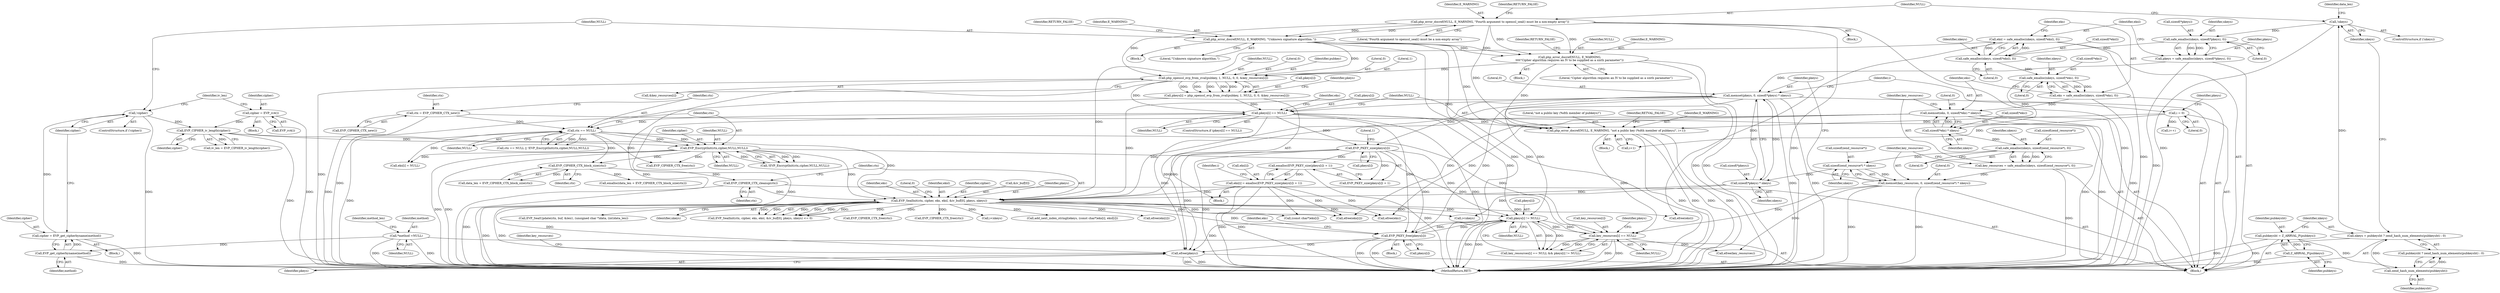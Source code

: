 digraph "0_php_91826a311dd37f4c4e5d605fa7af331e80ddd4c3@pointer" {
"1000533" [label="(Call,efree(pkeys))"];
"1000360" [label="(Call,EVP_SealInit(ctx, cipher, eks, eksl, &iv_buf[0], pkeys, nkeys))"];
"1000355" [label="(Call,EVP_CIPHER_CTX_cleanup(ctx))"];
"1000353" [label="(Call,EVP_CIPHER_CTX_block_size(ctx))"];
"1000333" [label="(Call,ctx == NULL)"];
"1000328" [label="(Call,ctx = EVP_CIPHER_CTX_new())"];
"1000299" [label="(Call,pkeys[i] == NULL)"];
"1000284" [label="(Call,pkeys[i] = php_openssl_evp_from_zval(pubkey, 1, NULL, 0, 0, &key_resources[i]))"];
"1000288" [label="(Call,php_openssl_evp_from_zval(pubkey, 1, NULL, 0, 0, &key_resources[i]))"];
"1000199" [label="(Call,php_error_docref(NULL, E_WARNING, \"Unknown signature algorithm.\"))"];
"1000180" [label="(Call,php_error_docref(NULL, E_WARNING, \"Fourth argument to openssl_seal() must be a non-empty array\"))"];
"1000221" [label="(Call,php_error_docref(NULL, E_WARNING,\n\t\t\t\t\"Cipher algorithm requires an IV to be supplied as a sixth parameter\"))"];
"1000272" [label="(Call,memset(pkeys, 0, sizeof(*pkeys) * nkeys))"];
"1000226" [label="(Call,pkeys = safe_emalloc(nkeys, sizeof(*pkeys), 0))"];
"1000228" [label="(Call,safe_emalloc(nkeys, sizeof(*pkeys), 0))"];
"1000177" [label="(Call,!nkeys)"];
"1000169" [label="(Call,nkeys = pubkeysht ? zend_hash_num_elements(pubkeysht) : 0)"];
"1000173" [label="(Call,zend_hash_num_elements(pubkeysht))"];
"1000165" [label="(Call,pubkeysht = Z_ARRVAL_P(pubkeys))"];
"1000167" [label="(Call,Z_ARRVAL_P(pubkeys))"];
"1000275" [label="(Call,sizeof(*pkeys) * nkeys)"];
"1000268" [label="(Call,sizeof(zend_resource*) * nkeys)"];
"1000260" [label="(Call,safe_emalloc(nkeys, sizeof(zend_resource*), 0))"];
"1000253" [label="(Call,sizeof(*eks) * nkeys)"];
"1000244" [label="(Call,safe_emalloc(nkeys, sizeof(*eks), 0))"];
"1000236" [label="(Call,safe_emalloc(nkeys, sizeof(*eksl), 0))"];
"1000337" [label="(Call,EVP_EncryptInit(ctx,cipher,NULL,NULL))"];
"1000211" [label="(Call,EVP_CIPHER_iv_length(cipher))"];
"1000206" [label="(Call,cipher = EVP_rc4())"];
"1000196" [label="(Call,!cipher)"];
"1000191" [label="(Call,cipher = EVP_get_cipherbyname(method))"];
"1000193" [label="(Call,EVP_get_cipherbyname(method))"];
"1000132" [label="(Call,*method =NULL)"];
"1000250" [label="(Call,memset(eks, 0, sizeof(*eks) * nkeys))"];
"1000242" [label="(Call,eks = safe_emalloc(nkeys, sizeof(*eks), 0))"];
"1000314" [label="(Call,eks[i] = emalloc(EVP_PKEY_size(pkeys[i]) + 1))"];
"1000318" [label="(Call,emalloc(EVP_PKEY_size(pkeys[i]) + 1))"];
"1000320" [label="(Call,EVP_PKEY_size(pkeys[i]))"];
"1000234" [label="(Call,eksl = safe_emalloc(nkeys, sizeof(*eksl), 0))"];
"1000510" [label="(Call,pkeys[i] != NULL)"];
"1000516" [label="(Call,EVP_PKEY_free(pkeys[i]))"];
"1000505" [label="(Call,key_resources[i] == NULL)"];
"1000265" [label="(Call,memset(key_resources, 0, sizeof(zend_resource*) * nkeys))"];
"1000258" [label="(Call,key_resources = safe_emalloc(nkeys, sizeof(zend_resource*), 0))"];
"1000305" [label="(Call,php_error_docref(NULL, E_WARNING, \"not a public key (%dth member of pubkeys)\", i+1))"];
"1000280" [label="(Call,i = 0)"];
"1000166" [label="(Identifier,pubkeysht)"];
"1000293" [label="(Literal,0)"];
"1000272" [label="(Call,memset(pkeys, 0, sizeof(*pkeys) * nkeys))"];
"1000321" [label="(Call,pkeys[i])"];
"1000221" [label="(Call,php_error_docref(NULL, E_WARNING,\n\t\t\t\t\"Cipher algorithm requires an IV to be supplied as a sixth parameter\"))"];
"1000203" [label="(Identifier,RETURN_FALSE)"];
"1000242" [label="(Call,eks = safe_emalloc(nkeys, sizeof(*eks), 0))"];
"1000343" [label="(Call,EVP_CIPHER_CTX_free(ctx))"];
"1000168" [label="(Identifier,pubkeys)"];
"1000246" [label="(Call,sizeof(*eks))"];
"1000304" [label="(Block,)"];
"1000262" [label="(Call,sizeof(zend_resource*))"];
"1000356" [label="(Identifier,ctx)"];
"1000290" [label="(Literal,1)"];
"1000192" [label="(Identifier,cipher)"];
"1000522" [label="(Identifier,eks)"];
"1000374" [label="(Call,EVP_SealUpdate(ctx, buf, &len1, (unsigned char *)data, (int)data_len))"];
"1000194" [label="(Identifier,method)"];
"1000169" [label="(Call,nkeys = pubkeysht ? zend_hash_num_elements(pubkeysht) : 0)"];
"1000170" [label="(Identifier,nkeys)"];
"1000351" [label="(Call,data_len + EVP_CIPHER_CTX_block_size(ctx))"];
"1000238" [label="(Call,sizeof(*eksl))"];
"1000326" [label="(Identifier,i)"];
"1000209" [label="(Call,iv_len = EVP_CIPHER_iv_length(cipher))"];
"1000195" [label="(ControlStructure,if (!cipher))"];
"1000165" [label="(Call,pubkeysht = Z_ARRVAL_P(pubkeys))"];
"1000132" [label="(Call,*method =NULL)"];
"1000510" [label="(Call,pkeys[i] != NULL)"];
"1000252" [label="(Literal,0)"];
"1000178" [label="(Identifier,nkeys)"];
"1000167" [label="(Call,Z_ARRVAL_P(pubkeys))"];
"1000364" [label="(Identifier,eksl)"];
"1000180" [label="(Call,php_error_docref(NULL, E_WARNING, \"Fourth argument to openssl_seal() must be a non-empty array\"))"];
"1000353" [label="(Call,EVP_CIPHER_CTX_block_size(ctx))"];
"1000533" [label="(Call,efree(pkeys))"];
"1000260" [label="(Call,safe_emalloc(nkeys, sizeof(zend_resource*), 0))"];
"1000234" [label="(Call,eksl = safe_emalloc(nkeys, sizeof(*eksl), 0))"];
"1000134" [label="(Identifier,NULL)"];
"1000370" [label="(Identifier,nkeys)"];
"1000362" [label="(Identifier,cipher)"];
"1000307" [label="(Identifier,E_WARNING)"];
"1000191" [label="(Call,cipher = EVP_get_cipherbyname(method))"];
"1000320" [label="(Call,EVP_PKEY_size(pkeys[i]))"];
"1000284" [label="(Call,pkeys[i] = php_openssl_evp_from_zval(pubkey, 1, NULL, 0, 0, &key_resources[i]))"];
"1000226" [label="(Call,pkeys = safe_emalloc(nkeys, sizeof(*pkeys), 0))"];
"1000268" [label="(Call,sizeof(zend_resource*) * nkeys)"];
"1000197" [label="(Identifier,cipher)"];
"1000525" [label="(Call,efree(eks[i]))"];
"1000308" [label="(Literal,\"not a public key (%dth member of pubkeys)\")"];
"1000315" [label="(Call,eks[i])"];
"1000177" [label="(Call,!nkeys)"];
"1000212" [label="(Identifier,cipher)"];
"1000294" [label="(Call,&key_resources[i])"];
"1000291" [label="(Identifier,NULL)"];
"1000251" [label="(Identifier,eks)"];
"1000259" [label="(Identifier,key_resources)"];
"1000208" [label="(Call,EVP_rc4())"];
"1000244" [label="(Call,safe_emalloc(nkeys, sizeof(*eks), 0))"];
"1000220" [label="(Block,)"];
"1000249" [label="(Literal,0)"];
"1000330" [label="(Call,EVP_CIPHER_CTX_new())"];
"1000237" [label="(Identifier,nkeys)"];
"1000261" [label="(Identifier,nkeys)"];
"1000171" [label="(Call,pubkeysht ? zend_hash_num_elements(pubkeysht) : 0)"];
"1000504" [label="(Call,key_resources[i] == NULL && pkeys[i] != NULL)"];
"1000279" [label="(Identifier,nkeys)"];
"1000241" [label="(Literal,0)"];
"1000332" [label="(Call,ctx == NULL || !EVP_EncryptInit(ctx,cipher,NULL,NULL))"];
"1000282" [label="(Literal,0)"];
"1000207" [label="(Identifier,cipher)"];
"1000182" [label="(Identifier,E_WARNING)"];
"1000183" [label="(Literal,\"Fourth argument to openssl_seal() must be a non-empty array\")"];
"1000531" [label="(Call,efree(eksl))"];
"1000361" [label="(Identifier,ctx)"];
"1000200" [label="(Identifier,NULL)"];
"1000264" [label="(Literal,0)"];
"1000184" [label="(Identifier,RETURN_FALSE)"];
"1000257" [label="(Identifier,nkeys)"];
"1000336" [label="(Call,!EVP_EncryptInit(ctx,cipher,NULL,NULL))"];
"1000205" [label="(Block,)"];
"1000245" [label="(Identifier,nkeys)"];
"1000459" [label="(Call,eks[i] = NULL)"];
"1000224" [label="(Literal,\"Cipher algorithm requires an IV to be supplied as a sixth parameter\")"];
"1000292" [label="(Literal,0)"];
"1000340" [label="(Identifier,NULL)"];
"1000186" [label="(Identifier,data_len)"];
"1000365" [label="(Call,&iv_buf[0])"];
"1000497" [label="(Call,i<nkeys)"];
"1000300" [label="(Call,pkeys[i])"];
"1000359" [label="(Call,EVP_SealInit(ctx, cipher, eks, eksl, &iv_buf[0], pkeys, nkeys) <= 0)"];
"1000206" [label="(Call,cipher = EVP_rc4())"];
"1000210" [label="(Identifier,iv_len)"];
"1000354" [label="(Identifier,ctx)"];
"1000299" [label="(Call,pkeys[i] == NULL)"];
"1000335" [label="(Identifier,NULL)"];
"1000514" [label="(Identifier,NULL)"];
"1000137" [label="(Identifier,method_len)"];
"1000309" [label="(Call,i+1)"];
"1000181" [label="(Identifier,NULL)"];
"1000329" [label="(Identifier,ctx)"];
"1000305" [label="(Call,php_error_docref(NULL, E_WARNING, \"not a public key (%dth member of pubkeys)\", i+1))"];
"1000190" [label="(Block,)"];
"1000258" [label="(Call,key_resources = safe_emalloc(nkeys, sizeof(zend_resource*), 0))"];
"1000324" [label="(Literal,1)"];
"1000301" [label="(Identifier,pkeys)"];
"1000266" [label="(Identifier,key_resources)"];
"1000369" [label="(Identifier,pkeys)"];
"1000490" [label="(Call,EVP_CIPHER_CTX_free(ctx))"];
"1000276" [label="(Call,sizeof(*pkeys))"];
"1000228" [label="(Call,safe_emalloc(nkeys, sizeof(*pkeys), 0))"];
"1000179" [label="(Block,)"];
"1000506" [label="(Call,key_resources[i])"];
"1000325" [label="(Call,i++)"];
"1000271" [label="(Identifier,nkeys)"];
"1000318" [label="(Call,emalloc(EVP_PKEY_size(pkeys[i]) + 1))"];
"1000227" [label="(Identifier,pkeys)"];
"1000201" [label="(Identifier,E_WARNING)"];
"1000196" [label="(Call,!cipher)"];
"1000288" [label="(Call,php_openssl_evp_from_zval(pubkey, 1, NULL, 0, 0, &key_resources[i]))"];
"1000243" [label="(Identifier,eks)"];
"1000537" [label="(MethodReturn,RET)"];
"1000341" [label="(Identifier,NULL)"];
"1000199" [label="(Call,php_error_docref(NULL, E_WARNING, \"Unknown signature algorithm.\"))"];
"1000273" [label="(Identifier,pkeys)"];
"1000338" [label="(Identifier,ctx)"];
"1000275" [label="(Call,sizeof(*pkeys) * nkeys)"];
"1000176" [label="(ControlStructure,if (!nkeys))"];
"1000236" [label="(Call,safe_emalloc(nkeys, sizeof(*eksl), 0))"];
"1000535" [label="(Call,efree(key_resources))"];
"1000174" [label="(Identifier,pubkeysht)"];
"1000316" [label="(Identifier,eks)"];
"1000223" [label="(Identifier,E_WARNING)"];
"1000225" [label="(Identifier,RETURN_FALSE)"];
"1000355" [label="(Call,EVP_CIPHER_CTX_cleanup(ctx))"];
"1000312" [label="(Identifier,RETVAL_FALSE)"];
"1000363" [label="(Identifier,eks)"];
"1000193" [label="(Call,EVP_get_cipherbyname(method))"];
"1000516" [label="(Call,EVP_PKEY_free(pkeys[i]))"];
"1000222" [label="(Identifier,NULL)"];
"1000360" [label="(Call,EVP_SealInit(ctx, cipher, eks, eksl, &iv_buf[0], pkeys, nkeys))"];
"1000505" [label="(Call,key_resources[i] == NULL)"];
"1000235" [label="(Identifier,eksl)"];
"1000280" [label="(Call,i = 0)"];
"1000306" [label="(Identifier,NULL)"];
"1000211" [label="(Call,EVP_CIPHER_iv_length(cipher))"];
"1000509" [label="(Identifier,NULL)"];
"1000202" [label="(Literal,\"Unknown signature algorithm.\")"];
"1000233" [label="(Literal,0)"];
"1000396" [label="(Call,EVP_CIPHER_CTX_free(ctx))"];
"1000534" [label="(Identifier,pkeys)"];
"1000105" [label="(Block,)"];
"1000173" [label="(Call,zend_hash_num_elements(pubkeysht))"];
"1000430" [label="(Call,i<nkeys)"];
"1000289" [label="(Identifier,pubkey)"];
"1000230" [label="(Call,sizeof(*pkeys))"];
"1000229" [label="(Identifier,nkeys)"];
"1000445" [label="(Call,add_next_index_stringl(ekeys, (const char*)eks[i], eksl[i]))"];
"1000455" [label="(Call,efree(eks[i]))"];
"1000536" [label="(Identifier,key_resources)"];
"1000285" [label="(Call,pkeys[i])"];
"1000371" [label="(Literal,0)"];
"1000254" [label="(Call,sizeof(*eks))"];
"1000267" [label="(Literal,0)"];
"1000253" [label="(Call,sizeof(*eks) * nkeys)"];
"1000303" [label="(Identifier,NULL)"];
"1000334" [label="(Identifier,ctx)"];
"1000283" [label="(Block,)"];
"1000511" [label="(Call,pkeys[i])"];
"1000447" [label="(Call,(const char*)eks[i])"];
"1000517" [label="(Call,pkeys[i])"];
"1000314" [label="(Call,eks[i] = emalloc(EVP_PKEY_size(pkeys[i]) + 1))"];
"1000333" [label="(Call,ctx == NULL)"];
"1000350" [label="(Call,emalloc(data_len + EVP_CIPHER_CTX_block_size(ctx)))"];
"1000269" [label="(Call,sizeof(zend_resource*))"];
"1000274" [label="(Literal,0)"];
"1000133" [label="(Identifier,method)"];
"1000250" [label="(Call,memset(eks, 0, sizeof(*eks) * nkeys))"];
"1000298" [label="(ControlStructure,if (pkeys[i] == NULL))"];
"1000281" [label="(Identifier,i)"];
"1000515" [label="(Block,)"];
"1000339" [label="(Identifier,cipher)"];
"1000512" [label="(Identifier,pkeys)"];
"1000286" [label="(Identifier,pkeys)"];
"1000328" [label="(Call,ctx = EVP_CIPHER_CTX_new())"];
"1000198" [label="(Block,)"];
"1000265" [label="(Call,memset(key_resources, 0, sizeof(zend_resource*) * nkeys))"];
"1000529" [label="(Call,efree(eks))"];
"1000337" [label="(Call,EVP_EncryptInit(ctx,cipher,NULL,NULL))"];
"1000319" [label="(Call,EVP_PKEY_size(pkeys[i]) + 1)"];
"1000533" -> "1000105"  [label="AST: "];
"1000533" -> "1000534"  [label="CFG: "];
"1000534" -> "1000533"  [label="AST: "];
"1000536" -> "1000533"  [label="CFG: "];
"1000533" -> "1000537"  [label="DDG: "];
"1000533" -> "1000537"  [label="DDG: "];
"1000360" -> "1000533"  [label="DDG: "];
"1000510" -> "1000533"  [label="DDG: "];
"1000299" -> "1000533"  [label="DDG: "];
"1000272" -> "1000533"  [label="DDG: "];
"1000320" -> "1000533"  [label="DDG: "];
"1000516" -> "1000533"  [label="DDG: "];
"1000360" -> "1000359"  [label="AST: "];
"1000360" -> "1000370"  [label="CFG: "];
"1000361" -> "1000360"  [label="AST: "];
"1000362" -> "1000360"  [label="AST: "];
"1000363" -> "1000360"  [label="AST: "];
"1000364" -> "1000360"  [label="AST: "];
"1000365" -> "1000360"  [label="AST: "];
"1000369" -> "1000360"  [label="AST: "];
"1000370" -> "1000360"  [label="AST: "];
"1000371" -> "1000360"  [label="CFG: "];
"1000360" -> "1000537"  [label="DDG: "];
"1000360" -> "1000537"  [label="DDG: "];
"1000360" -> "1000359"  [label="DDG: "];
"1000360" -> "1000359"  [label="DDG: "];
"1000360" -> "1000359"  [label="DDG: "];
"1000360" -> "1000359"  [label="DDG: "];
"1000360" -> "1000359"  [label="DDG: "];
"1000360" -> "1000359"  [label="DDG: "];
"1000360" -> "1000359"  [label="DDG: "];
"1000355" -> "1000360"  [label="DDG: "];
"1000337" -> "1000360"  [label="DDG: "];
"1000211" -> "1000360"  [label="DDG: "];
"1000250" -> "1000360"  [label="DDG: "];
"1000314" -> "1000360"  [label="DDG: "];
"1000234" -> "1000360"  [label="DDG: "];
"1000272" -> "1000360"  [label="DDG: "];
"1000320" -> "1000360"  [label="DDG: "];
"1000275" -> "1000360"  [label="DDG: "];
"1000360" -> "1000374"  [label="DDG: "];
"1000360" -> "1000396"  [label="DDG: "];
"1000360" -> "1000430"  [label="DDG: "];
"1000360" -> "1000447"  [label="DDG: "];
"1000360" -> "1000445"  [label="DDG: "];
"1000360" -> "1000455"  [label="DDG: "];
"1000360" -> "1000490"  [label="DDG: "];
"1000360" -> "1000497"  [label="DDG: "];
"1000360" -> "1000510"  [label="DDG: "];
"1000360" -> "1000516"  [label="DDG: "];
"1000360" -> "1000525"  [label="DDG: "];
"1000360" -> "1000529"  [label="DDG: "];
"1000360" -> "1000531"  [label="DDG: "];
"1000355" -> "1000105"  [label="AST: "];
"1000355" -> "1000356"  [label="CFG: "];
"1000356" -> "1000355"  [label="AST: "];
"1000361" -> "1000355"  [label="CFG: "];
"1000355" -> "1000537"  [label="DDG: "];
"1000353" -> "1000355"  [label="DDG: "];
"1000353" -> "1000351"  [label="AST: "];
"1000353" -> "1000354"  [label="CFG: "];
"1000354" -> "1000353"  [label="AST: "];
"1000351" -> "1000353"  [label="CFG: "];
"1000353" -> "1000350"  [label="DDG: "];
"1000353" -> "1000351"  [label="DDG: "];
"1000333" -> "1000353"  [label="DDG: "];
"1000337" -> "1000353"  [label="DDG: "];
"1000333" -> "1000332"  [label="AST: "];
"1000333" -> "1000335"  [label="CFG: "];
"1000334" -> "1000333"  [label="AST: "];
"1000335" -> "1000333"  [label="AST: "];
"1000338" -> "1000333"  [label="CFG: "];
"1000332" -> "1000333"  [label="CFG: "];
"1000333" -> "1000537"  [label="DDG: "];
"1000333" -> "1000332"  [label="DDG: "];
"1000333" -> "1000332"  [label="DDG: "];
"1000328" -> "1000333"  [label="DDG: "];
"1000299" -> "1000333"  [label="DDG: "];
"1000333" -> "1000337"  [label="DDG: "];
"1000333" -> "1000337"  [label="DDG: "];
"1000333" -> "1000343"  [label="DDG: "];
"1000333" -> "1000459"  [label="DDG: "];
"1000333" -> "1000505"  [label="DDG: "];
"1000328" -> "1000105"  [label="AST: "];
"1000328" -> "1000330"  [label="CFG: "];
"1000329" -> "1000328"  [label="AST: "];
"1000330" -> "1000328"  [label="AST: "];
"1000334" -> "1000328"  [label="CFG: "];
"1000328" -> "1000537"  [label="DDG: "];
"1000299" -> "1000298"  [label="AST: "];
"1000299" -> "1000303"  [label="CFG: "];
"1000300" -> "1000299"  [label="AST: "];
"1000303" -> "1000299"  [label="AST: "];
"1000306" -> "1000299"  [label="CFG: "];
"1000316" -> "1000299"  [label="CFG: "];
"1000299" -> "1000537"  [label="DDG: "];
"1000299" -> "1000537"  [label="DDG: "];
"1000284" -> "1000299"  [label="DDG: "];
"1000272" -> "1000299"  [label="DDG: "];
"1000288" -> "1000299"  [label="DDG: "];
"1000299" -> "1000305"  [label="DDG: "];
"1000299" -> "1000320"  [label="DDG: "];
"1000299" -> "1000510"  [label="DDG: "];
"1000299" -> "1000516"  [label="DDG: "];
"1000284" -> "1000283"  [label="AST: "];
"1000284" -> "1000288"  [label="CFG: "];
"1000285" -> "1000284"  [label="AST: "];
"1000288" -> "1000284"  [label="AST: "];
"1000301" -> "1000284"  [label="CFG: "];
"1000284" -> "1000537"  [label="DDG: "];
"1000288" -> "1000284"  [label="DDG: "];
"1000288" -> "1000284"  [label="DDG: "];
"1000288" -> "1000284"  [label="DDG: "];
"1000288" -> "1000284"  [label="DDG: "];
"1000288" -> "1000284"  [label="DDG: "];
"1000288" -> "1000294"  [label="CFG: "];
"1000289" -> "1000288"  [label="AST: "];
"1000290" -> "1000288"  [label="AST: "];
"1000291" -> "1000288"  [label="AST: "];
"1000292" -> "1000288"  [label="AST: "];
"1000293" -> "1000288"  [label="AST: "];
"1000294" -> "1000288"  [label="AST: "];
"1000288" -> "1000537"  [label="DDG: "];
"1000288" -> "1000537"  [label="DDG: "];
"1000199" -> "1000288"  [label="DDG: "];
"1000180" -> "1000288"  [label="DDG: "];
"1000221" -> "1000288"  [label="DDG: "];
"1000199" -> "1000198"  [label="AST: "];
"1000199" -> "1000202"  [label="CFG: "];
"1000200" -> "1000199"  [label="AST: "];
"1000201" -> "1000199"  [label="AST: "];
"1000202" -> "1000199"  [label="AST: "];
"1000203" -> "1000199"  [label="CFG: "];
"1000199" -> "1000537"  [label="DDG: "];
"1000199" -> "1000537"  [label="DDG: "];
"1000180" -> "1000199"  [label="DDG: "];
"1000180" -> "1000199"  [label="DDG: "];
"1000199" -> "1000221"  [label="DDG: "];
"1000199" -> "1000221"  [label="DDG: "];
"1000199" -> "1000305"  [label="DDG: "];
"1000180" -> "1000179"  [label="AST: "];
"1000180" -> "1000183"  [label="CFG: "];
"1000181" -> "1000180"  [label="AST: "];
"1000182" -> "1000180"  [label="AST: "];
"1000183" -> "1000180"  [label="AST: "];
"1000184" -> "1000180"  [label="CFG: "];
"1000180" -> "1000537"  [label="DDG: "];
"1000180" -> "1000537"  [label="DDG: "];
"1000180" -> "1000221"  [label="DDG: "];
"1000180" -> "1000221"  [label="DDG: "];
"1000180" -> "1000305"  [label="DDG: "];
"1000221" -> "1000220"  [label="AST: "];
"1000221" -> "1000224"  [label="CFG: "];
"1000222" -> "1000221"  [label="AST: "];
"1000223" -> "1000221"  [label="AST: "];
"1000224" -> "1000221"  [label="AST: "];
"1000225" -> "1000221"  [label="CFG: "];
"1000221" -> "1000537"  [label="DDG: "];
"1000221" -> "1000537"  [label="DDG: "];
"1000221" -> "1000305"  [label="DDG: "];
"1000272" -> "1000105"  [label="AST: "];
"1000272" -> "1000275"  [label="CFG: "];
"1000273" -> "1000272"  [label="AST: "];
"1000274" -> "1000272"  [label="AST: "];
"1000275" -> "1000272"  [label="AST: "];
"1000281" -> "1000272"  [label="CFG: "];
"1000272" -> "1000537"  [label="DDG: "];
"1000272" -> "1000537"  [label="DDG: "];
"1000226" -> "1000272"  [label="DDG: "];
"1000275" -> "1000272"  [label="DDG: "];
"1000272" -> "1000320"  [label="DDG: "];
"1000272" -> "1000510"  [label="DDG: "];
"1000272" -> "1000516"  [label="DDG: "];
"1000226" -> "1000105"  [label="AST: "];
"1000226" -> "1000228"  [label="CFG: "];
"1000227" -> "1000226"  [label="AST: "];
"1000228" -> "1000226"  [label="AST: "];
"1000235" -> "1000226"  [label="CFG: "];
"1000226" -> "1000537"  [label="DDG: "];
"1000228" -> "1000226"  [label="DDG: "];
"1000228" -> "1000226"  [label="DDG: "];
"1000228" -> "1000233"  [label="CFG: "];
"1000229" -> "1000228"  [label="AST: "];
"1000230" -> "1000228"  [label="AST: "];
"1000233" -> "1000228"  [label="AST: "];
"1000177" -> "1000228"  [label="DDG: "];
"1000228" -> "1000236"  [label="DDG: "];
"1000177" -> "1000176"  [label="AST: "];
"1000177" -> "1000178"  [label="CFG: "];
"1000178" -> "1000177"  [label="AST: "];
"1000181" -> "1000177"  [label="CFG: "];
"1000186" -> "1000177"  [label="CFG: "];
"1000177" -> "1000537"  [label="DDG: "];
"1000169" -> "1000177"  [label="DDG: "];
"1000169" -> "1000105"  [label="AST: "];
"1000169" -> "1000171"  [label="CFG: "];
"1000170" -> "1000169"  [label="AST: "];
"1000171" -> "1000169"  [label="AST: "];
"1000178" -> "1000169"  [label="CFG: "];
"1000169" -> "1000537"  [label="DDG: "];
"1000173" -> "1000169"  [label="DDG: "];
"1000173" -> "1000171"  [label="AST: "];
"1000173" -> "1000174"  [label="CFG: "];
"1000174" -> "1000173"  [label="AST: "];
"1000171" -> "1000173"  [label="CFG: "];
"1000173" -> "1000171"  [label="DDG: "];
"1000165" -> "1000173"  [label="DDG: "];
"1000165" -> "1000105"  [label="AST: "];
"1000165" -> "1000167"  [label="CFG: "];
"1000166" -> "1000165"  [label="AST: "];
"1000167" -> "1000165"  [label="AST: "];
"1000170" -> "1000165"  [label="CFG: "];
"1000165" -> "1000537"  [label="DDG: "];
"1000167" -> "1000165"  [label="DDG: "];
"1000167" -> "1000168"  [label="CFG: "];
"1000168" -> "1000167"  [label="AST: "];
"1000167" -> "1000537"  [label="DDG: "];
"1000275" -> "1000279"  [label="CFG: "];
"1000276" -> "1000275"  [label="AST: "];
"1000279" -> "1000275"  [label="AST: "];
"1000268" -> "1000275"  [label="DDG: "];
"1000275" -> "1000497"  [label="DDG: "];
"1000268" -> "1000265"  [label="AST: "];
"1000268" -> "1000271"  [label="CFG: "];
"1000269" -> "1000268"  [label="AST: "];
"1000271" -> "1000268"  [label="AST: "];
"1000265" -> "1000268"  [label="CFG: "];
"1000268" -> "1000265"  [label="DDG: "];
"1000260" -> "1000268"  [label="DDG: "];
"1000260" -> "1000258"  [label="AST: "];
"1000260" -> "1000264"  [label="CFG: "];
"1000261" -> "1000260"  [label="AST: "];
"1000262" -> "1000260"  [label="AST: "];
"1000264" -> "1000260"  [label="AST: "];
"1000258" -> "1000260"  [label="CFG: "];
"1000260" -> "1000258"  [label="DDG: "];
"1000260" -> "1000258"  [label="DDG: "];
"1000253" -> "1000260"  [label="DDG: "];
"1000253" -> "1000250"  [label="AST: "];
"1000253" -> "1000257"  [label="CFG: "];
"1000254" -> "1000253"  [label="AST: "];
"1000257" -> "1000253"  [label="AST: "];
"1000250" -> "1000253"  [label="CFG: "];
"1000253" -> "1000250"  [label="DDG: "];
"1000244" -> "1000253"  [label="DDG: "];
"1000244" -> "1000242"  [label="AST: "];
"1000244" -> "1000249"  [label="CFG: "];
"1000245" -> "1000244"  [label="AST: "];
"1000246" -> "1000244"  [label="AST: "];
"1000249" -> "1000244"  [label="AST: "];
"1000242" -> "1000244"  [label="CFG: "];
"1000244" -> "1000242"  [label="DDG: "];
"1000244" -> "1000242"  [label="DDG: "];
"1000236" -> "1000244"  [label="DDG: "];
"1000236" -> "1000234"  [label="AST: "];
"1000236" -> "1000241"  [label="CFG: "];
"1000237" -> "1000236"  [label="AST: "];
"1000238" -> "1000236"  [label="AST: "];
"1000241" -> "1000236"  [label="AST: "];
"1000234" -> "1000236"  [label="CFG: "];
"1000236" -> "1000234"  [label="DDG: "];
"1000236" -> "1000234"  [label="DDG: "];
"1000337" -> "1000336"  [label="AST: "];
"1000337" -> "1000341"  [label="CFG: "];
"1000338" -> "1000337"  [label="AST: "];
"1000339" -> "1000337"  [label="AST: "];
"1000340" -> "1000337"  [label="AST: "];
"1000341" -> "1000337"  [label="AST: "];
"1000336" -> "1000337"  [label="CFG: "];
"1000337" -> "1000537"  [label="DDG: "];
"1000337" -> "1000537"  [label="DDG: "];
"1000337" -> "1000336"  [label="DDG: "];
"1000337" -> "1000336"  [label="DDG: "];
"1000337" -> "1000336"  [label="DDG: "];
"1000211" -> "1000337"  [label="DDG: "];
"1000337" -> "1000343"  [label="DDG: "];
"1000337" -> "1000459"  [label="DDG: "];
"1000337" -> "1000505"  [label="DDG: "];
"1000211" -> "1000209"  [label="AST: "];
"1000211" -> "1000212"  [label="CFG: "];
"1000212" -> "1000211"  [label="AST: "];
"1000209" -> "1000211"  [label="CFG: "];
"1000211" -> "1000537"  [label="DDG: "];
"1000211" -> "1000209"  [label="DDG: "];
"1000206" -> "1000211"  [label="DDG: "];
"1000196" -> "1000211"  [label="DDG: "];
"1000206" -> "1000205"  [label="AST: "];
"1000206" -> "1000208"  [label="CFG: "];
"1000207" -> "1000206"  [label="AST: "];
"1000208" -> "1000206"  [label="AST: "];
"1000210" -> "1000206"  [label="CFG: "];
"1000206" -> "1000537"  [label="DDG: "];
"1000196" -> "1000195"  [label="AST: "];
"1000196" -> "1000197"  [label="CFG: "];
"1000197" -> "1000196"  [label="AST: "];
"1000200" -> "1000196"  [label="CFG: "];
"1000210" -> "1000196"  [label="CFG: "];
"1000196" -> "1000537"  [label="DDG: "];
"1000191" -> "1000196"  [label="DDG: "];
"1000191" -> "1000190"  [label="AST: "];
"1000191" -> "1000193"  [label="CFG: "];
"1000192" -> "1000191"  [label="AST: "];
"1000193" -> "1000191"  [label="AST: "];
"1000197" -> "1000191"  [label="CFG: "];
"1000191" -> "1000537"  [label="DDG: "];
"1000193" -> "1000191"  [label="DDG: "];
"1000193" -> "1000194"  [label="CFG: "];
"1000194" -> "1000193"  [label="AST: "];
"1000193" -> "1000537"  [label="DDG: "];
"1000132" -> "1000193"  [label="DDG: "];
"1000132" -> "1000105"  [label="AST: "];
"1000132" -> "1000134"  [label="CFG: "];
"1000133" -> "1000132"  [label="AST: "];
"1000134" -> "1000132"  [label="AST: "];
"1000137" -> "1000132"  [label="CFG: "];
"1000132" -> "1000537"  [label="DDG: "];
"1000132" -> "1000537"  [label="DDG: "];
"1000250" -> "1000105"  [label="AST: "];
"1000251" -> "1000250"  [label="AST: "];
"1000252" -> "1000250"  [label="AST: "];
"1000259" -> "1000250"  [label="CFG: "];
"1000250" -> "1000537"  [label="DDG: "];
"1000250" -> "1000537"  [label="DDG: "];
"1000242" -> "1000250"  [label="DDG: "];
"1000250" -> "1000525"  [label="DDG: "];
"1000250" -> "1000529"  [label="DDG: "];
"1000242" -> "1000105"  [label="AST: "];
"1000243" -> "1000242"  [label="AST: "];
"1000251" -> "1000242"  [label="CFG: "];
"1000242" -> "1000537"  [label="DDG: "];
"1000314" -> "1000283"  [label="AST: "];
"1000314" -> "1000318"  [label="CFG: "];
"1000315" -> "1000314"  [label="AST: "];
"1000318" -> "1000314"  [label="AST: "];
"1000326" -> "1000314"  [label="CFG: "];
"1000314" -> "1000537"  [label="DDG: "];
"1000314" -> "1000537"  [label="DDG: "];
"1000318" -> "1000314"  [label="DDG: "];
"1000314" -> "1000447"  [label="DDG: "];
"1000314" -> "1000525"  [label="DDG: "];
"1000314" -> "1000529"  [label="DDG: "];
"1000318" -> "1000319"  [label="CFG: "];
"1000319" -> "1000318"  [label="AST: "];
"1000318" -> "1000537"  [label="DDG: "];
"1000320" -> "1000318"  [label="DDG: "];
"1000320" -> "1000319"  [label="AST: "];
"1000320" -> "1000321"  [label="CFG: "];
"1000321" -> "1000320"  [label="AST: "];
"1000324" -> "1000320"  [label="CFG: "];
"1000320" -> "1000537"  [label="DDG: "];
"1000320" -> "1000319"  [label="DDG: "];
"1000320" -> "1000510"  [label="DDG: "];
"1000320" -> "1000516"  [label="DDG: "];
"1000234" -> "1000105"  [label="AST: "];
"1000235" -> "1000234"  [label="AST: "];
"1000243" -> "1000234"  [label="CFG: "];
"1000234" -> "1000537"  [label="DDG: "];
"1000234" -> "1000531"  [label="DDG: "];
"1000510" -> "1000504"  [label="AST: "];
"1000510" -> "1000514"  [label="CFG: "];
"1000511" -> "1000510"  [label="AST: "];
"1000514" -> "1000510"  [label="AST: "];
"1000504" -> "1000510"  [label="CFG: "];
"1000510" -> "1000537"  [label="DDG: "];
"1000510" -> "1000537"  [label="DDG: "];
"1000510" -> "1000505"  [label="DDG: "];
"1000510" -> "1000504"  [label="DDG: "];
"1000510" -> "1000504"  [label="DDG: "];
"1000516" -> "1000510"  [label="DDG: "];
"1000505" -> "1000510"  [label="DDG: "];
"1000510" -> "1000516"  [label="DDG: "];
"1000516" -> "1000515"  [label="AST: "];
"1000516" -> "1000517"  [label="CFG: "];
"1000517" -> "1000516"  [label="AST: "];
"1000522" -> "1000516"  [label="CFG: "];
"1000516" -> "1000537"  [label="DDG: "];
"1000516" -> "1000537"  [label="DDG: "];
"1000505" -> "1000504"  [label="AST: "];
"1000505" -> "1000509"  [label="CFG: "];
"1000506" -> "1000505"  [label="AST: "];
"1000509" -> "1000505"  [label="AST: "];
"1000512" -> "1000505"  [label="CFG: "];
"1000504" -> "1000505"  [label="CFG: "];
"1000505" -> "1000537"  [label="DDG: "];
"1000505" -> "1000537"  [label="DDG: "];
"1000505" -> "1000504"  [label="DDG: "];
"1000505" -> "1000504"  [label="DDG: "];
"1000265" -> "1000505"  [label="DDG: "];
"1000305" -> "1000505"  [label="DDG: "];
"1000505" -> "1000535"  [label="DDG: "];
"1000265" -> "1000105"  [label="AST: "];
"1000266" -> "1000265"  [label="AST: "];
"1000267" -> "1000265"  [label="AST: "];
"1000273" -> "1000265"  [label="CFG: "];
"1000265" -> "1000537"  [label="DDG: "];
"1000265" -> "1000537"  [label="DDG: "];
"1000258" -> "1000265"  [label="DDG: "];
"1000265" -> "1000535"  [label="DDG: "];
"1000258" -> "1000105"  [label="AST: "];
"1000259" -> "1000258"  [label="AST: "];
"1000266" -> "1000258"  [label="CFG: "];
"1000258" -> "1000537"  [label="DDG: "];
"1000305" -> "1000304"  [label="AST: "];
"1000305" -> "1000309"  [label="CFG: "];
"1000306" -> "1000305"  [label="AST: "];
"1000307" -> "1000305"  [label="AST: "];
"1000308" -> "1000305"  [label="AST: "];
"1000309" -> "1000305"  [label="AST: "];
"1000312" -> "1000305"  [label="CFG: "];
"1000305" -> "1000537"  [label="DDG: "];
"1000305" -> "1000537"  [label="DDG: "];
"1000305" -> "1000537"  [label="DDG: "];
"1000305" -> "1000537"  [label="DDG: "];
"1000280" -> "1000305"  [label="DDG: "];
"1000280" -> "1000105"  [label="AST: "];
"1000280" -> "1000282"  [label="CFG: "];
"1000281" -> "1000280"  [label="AST: "];
"1000282" -> "1000280"  [label="AST: "];
"1000286" -> "1000280"  [label="CFG: "];
"1000280" -> "1000309"  [label="DDG: "];
"1000280" -> "1000325"  [label="DDG: "];
}
